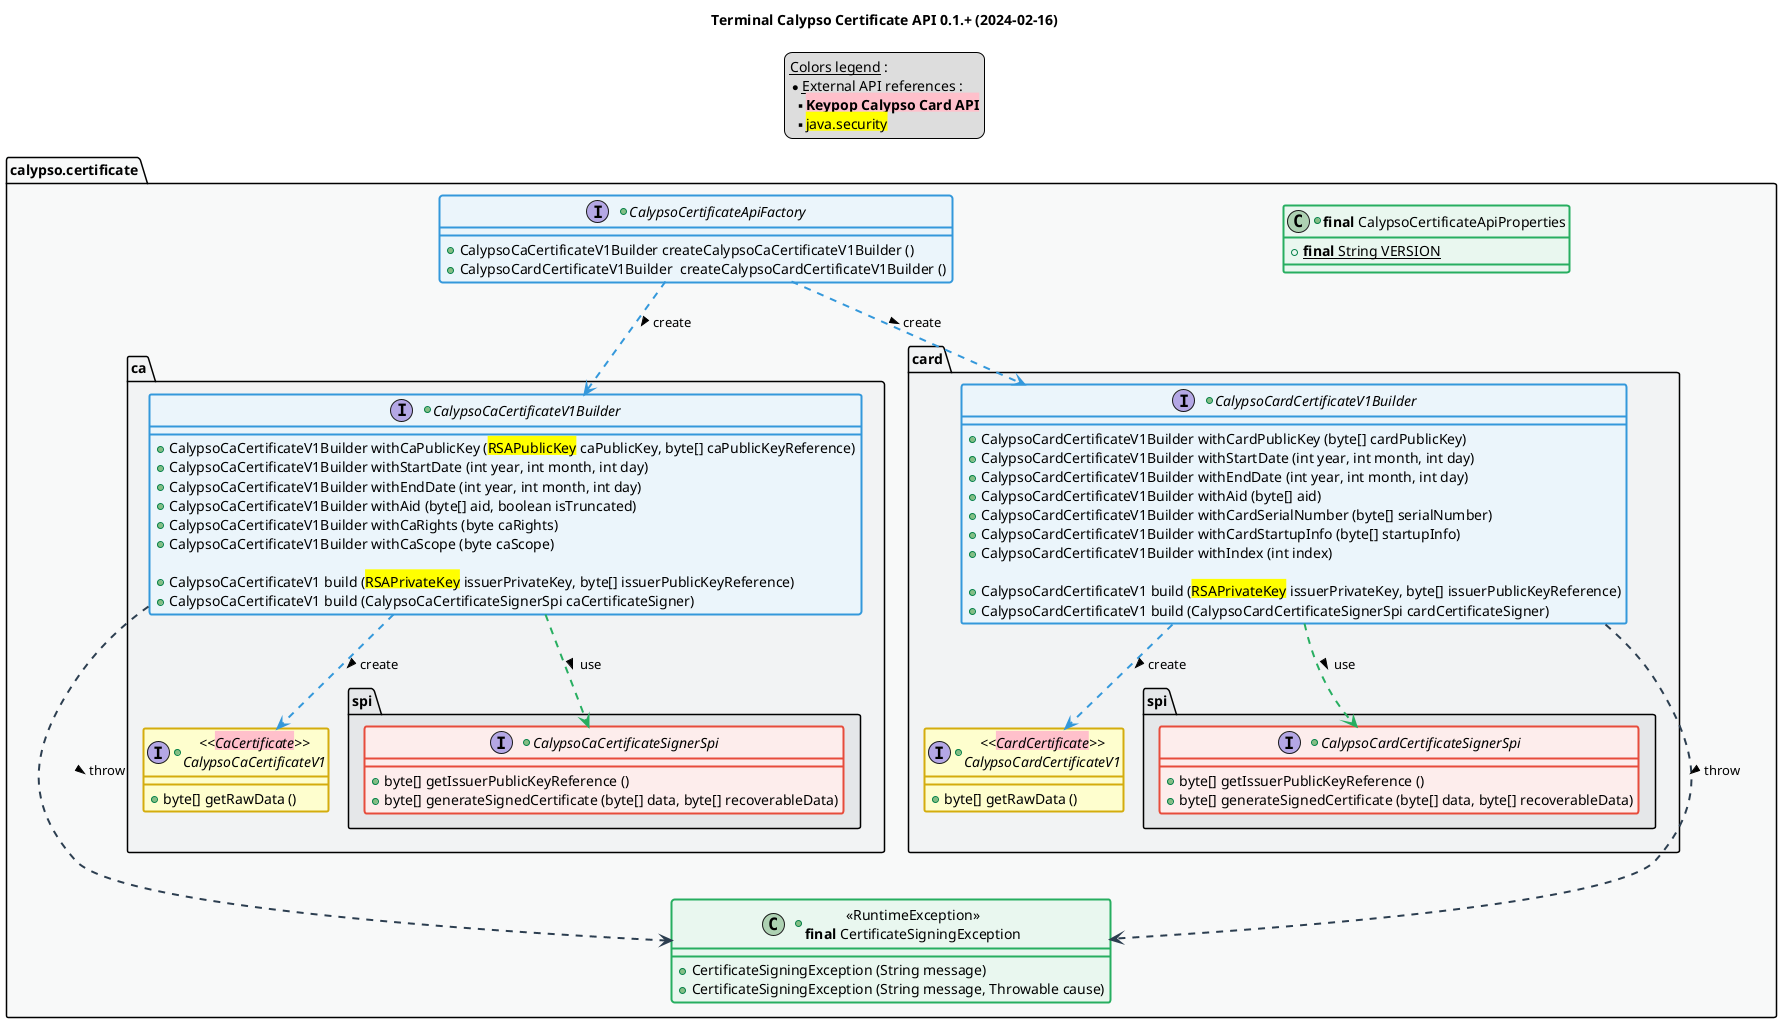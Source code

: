 @startuml
title
    Terminal Calypso Certificate API 0.1.+ (2024-02-16)
end title

' == THEME ==

'Couleurs issues de : https://htmlcolorcodes.com/fr/tableau-de-couleur/tableau-de-couleur-design-plat/
!define C_GREY1 F8F9F9
!define C_GREY2 F2F3F4
!define C_GREY3 E5E7E9
!define C_GREY4 D7DBDD
!define C_GREY5 CACFD2
!define C_GREY6 BDC3C7
!define C_LINK 3498DB
!define C_USE 27AE60
!define C_THROW 2C3E50

' -- Styles that don't work with new version of plantuml --
skinparam stereotypeABorderColor #A9DCDF
skinparam stereotypeIBorderColor #B4A7E5
skinparam stereotypeCBorderColor #ADD1B2
skinparam stereotypeEBorderColor #EB93DF
' -- END --

skinparam ClassBorderThickness 2
skinparam ArrowThickness 2

' Yellow
skinparam ClassBackgroundColor #FEFECE
skinparam ClassBorderColor #D4AC0D
' Red
skinparam ClassBackgroundColor<<red>> #FDEDEC
skinparam ClassBorderColor<<red>> #E74C3C
hide <<red>> stereotype
' Purple
skinparam ClassBackgroundColor<<purple>> #F4ECF7
skinparam ClassBorderColor<<purple>> #8E44AD
hide <<purple>> stereotype
' blue
skinparam ClassBackgroundColor<<blue>> #EBF5FB
skinparam ClassBorderColor<<blue>> #3498DB
hide <<blue>> stereotype
' Green
skinparam ClassBackgroundColor<<green>> #E9F7EF
skinparam ClassBorderColor<<green>> #27AE60
hide <<green>> stereotype
' Grey
skinparam ClassBackgroundColor<<grey>> #EAECEE
skinparam ClassBorderColor<<grey>> #2C3E50
hide <<grey>> stereotype

' == CONTENT ==

legend top
    __Colors legend__ :
    * __External API references__ :
    ** <back:pink>**Keypop Calypso Card API**</back>
    ** <back:yellow>java.security</back>
end legend

package "calypso.certificate" as api {
    +class "**final** CalypsoCertificateApiProperties" as ApiProperties <<green>> {
        +{static} **final** String VERSION
    }
    +interface CalypsoCertificateApiFactory <<blue>> {
        +CalypsoCaCertificateV1Builder createCalypsoCaCertificateV1Builder ()
        +CalypsoCardCertificateV1Builder  createCalypsoCardCertificateV1Builder ()
    }
    package "ca" as ca {
        +interface CalypsoCaCertificateV1Builder <<blue>> {
            +CalypsoCaCertificateV1Builder withCaPublicKey (<back:yellow>RSAPublicKey</back> caPublicKey, byte[] caPublicKeyReference)
            +CalypsoCaCertificateV1Builder withStartDate (int year, int month, int day)
            +CalypsoCaCertificateV1Builder withEndDate (int year, int month, int day)
            +CalypsoCaCertificateV1Builder withAid (byte[] aid, boolean isTruncated)
            +CalypsoCaCertificateV1Builder withCaRights (byte caRights)
            +CalypsoCaCertificateV1Builder withCaScope (byte caScope)

            +CalypsoCaCertificateV1 build (<back:yellow>RSAPrivateKey</back> issuerPrivateKey, byte[] issuerPublicKeyReference)
            +CalypsoCaCertificateV1 build (CalypsoCaCertificateSignerSpi caCertificateSigner)
        }
        +interface "<<<back:pink>CaCertificate</back>>>\nCalypsoCaCertificateV1" as CalypsoCaCertificateV1 {
            +byte[] getRawData ()
        }
        package "spi" as caSpi {
            +interface CalypsoCaCertificateSignerSpi <<red>> {
                +byte[] getIssuerPublicKeyReference ()
                +byte[] generateSignedCertificate (byte[] data, byte[] recoverableData)
            }
        }
    }
    package "card" as card {
        +interface CalypsoCardCertificateV1Builder <<blue>> {
            +CalypsoCardCertificateV1Builder withCardPublicKey (byte[] cardPublicKey)
            +CalypsoCardCertificateV1Builder withStartDate (int year, int month, int day)
            +CalypsoCardCertificateV1Builder withEndDate (int year, int month, int day)
            +CalypsoCardCertificateV1Builder withAid (byte[] aid)
            +CalypsoCardCertificateV1Builder withCardSerialNumber (byte[] serialNumber)
            +CalypsoCardCertificateV1Builder withCardStartupInfo (byte[] startupInfo)
            +CalypsoCardCertificateV1Builder withIndex (int index)

            +CalypsoCardCertificateV1 build (<back:yellow>RSAPrivateKey</back> issuerPrivateKey, byte[] issuerPublicKeyReference)
            +CalypsoCardCertificateV1 build (CalypsoCardCertificateSignerSpi cardCertificateSigner)
        }
        +interface "<<<back:pink>CardCertificate</back>>>\nCalypsoCardCertificateV1" as CalypsoCardCertificateV1 {
            +byte[] getRawData ()
        }
        package "spi" as cardSpi {
            +interface CalypsoCardCertificateSignerSpi <<red>> {
                +byte[] getIssuerPublicKeyReference ()
                +byte[] generateSignedCertificate (byte[] data, byte[] recoverableData)
            }
        }
    }
    +class "<<RuntimeException>>\n**final** CertificateSigningException" as CertificateSigningException <<green>> {
        +CertificateSigningException (String message)
        +CertificateSigningException (String message, Throwable cause)
    }
}

' Associations

CalypsoCertificateApiFactory ..> CalypsoCaCertificateV1Builder #C_LINK : create >
CalypsoCertificateApiFactory ..> CalypsoCardCertificateV1Builder #C_LINK : create >

CalypsoCaCertificateV1Builder ..> CalypsoCaCertificateSignerSpi #C_USE : use >
CalypsoCaCertificateV1Builder ..> CalypsoCaCertificateV1 #C_LINK : create >
CalypsoCaCertificateV1Builder ...> CertificateSigningException #C_THROW : throw >

CalypsoCardCertificateV1Builder ..> CalypsoCardCertificateSignerSpi #C_USE : use >
CalypsoCardCertificateV1Builder ..> CalypsoCardCertificateV1 #C_LINK : create >
CalypsoCardCertificateV1Builder ...> CertificateSigningException #C_THROW : throw >


' == LAYOUT ==

'CalypsoCertificateApiFactory -[hidden]- CalypsoCaCertificateV1Builder
'CalypsoCertificateApiFactory -[hidden]- CalypsoCardCertificateV1Builder

' == STYLE ==

package api #C_GREY1 {}
package api.ca #C_GREY2 {}
package api.ca.caSpi #C_GREY3 {}
package api.card #C_GREY2 {}
package api.card.cardSpi #C_GREY3 {}

@enduml